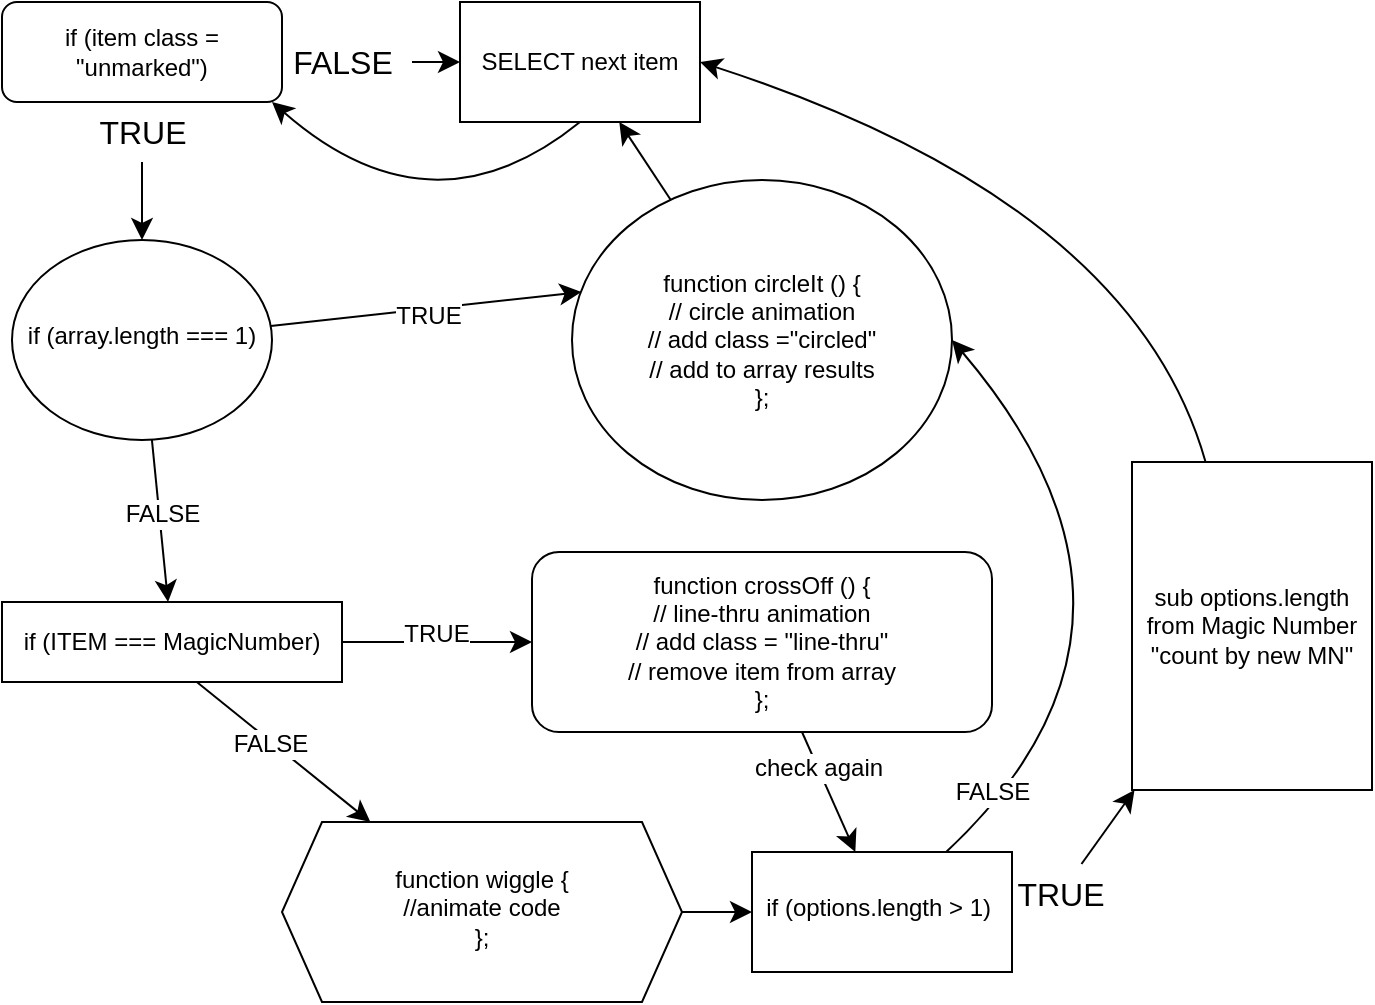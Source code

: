 <mxfile version="24.7.14">
  <diagram id="C5RBs43oDa-KdzZeNtuy" name="Page-1">
    <mxGraphModel dx="901" dy="742" grid="1" gridSize="10" guides="1" tooltips="1" connect="1" arrows="1" fold="1" page="1" pageScale="1" pageWidth="827" pageHeight="1169" math="0" shadow="0">
      <root>
        <mxCell id="WIyWlLk6GJQsqaUBKTNV-0" />
        <mxCell id="WIyWlLk6GJQsqaUBKTNV-1" parent="WIyWlLk6GJQsqaUBKTNV-0" />
        <mxCell id="WIyWlLk6GJQsqaUBKTNV-3" value="if (item class = &quot;unmarked&quot;)" style="rounded=1;whiteSpace=wrap;html=1;fontSize=12;glass=0;strokeWidth=1;shadow=0;" parent="WIyWlLk6GJQsqaUBKTNV-1" vertex="1">
          <mxGeometry x="65" y="30" width="140" height="50" as="geometry" />
        </mxCell>
        <mxCell id="BD42WgskRUeJ-UKjsTUL-19" value="" style="edgeStyle=none;curved=1;rounded=0;orthogonalLoop=1;jettySize=auto;html=1;fontSize=12;startSize=8;endSize=8;entryX=0.5;entryY=0;entryDx=0;entryDy=0;" edge="1" parent="WIyWlLk6GJQsqaUBKTNV-1" source="WIyWlLk6GJQsqaUBKTNV-12" target="WIyWlLk6GJQsqaUBKTNV-12">
          <mxGeometry relative="1" as="geometry" />
        </mxCell>
        <mxCell id="BD42WgskRUeJ-UKjsTUL-72" value="" style="edgeStyle=none;curved=1;rounded=0;orthogonalLoop=1;jettySize=auto;html=1;fontSize=12;startSize=8;endSize=8;" edge="1" parent="WIyWlLk6GJQsqaUBKTNV-1" source="WIyWlLk6GJQsqaUBKTNV-12" target="BD42WgskRUeJ-UKjsTUL-62">
          <mxGeometry relative="1" as="geometry" />
        </mxCell>
        <mxCell id="BD42WgskRUeJ-UKjsTUL-73" value="check again" style="edgeLabel;html=1;align=center;verticalAlign=middle;resizable=0;points=[];fontSize=12;" vertex="1" connectable="0" parent="BD42WgskRUeJ-UKjsTUL-72">
          <mxGeometry x="-0.4" relative="1" as="geometry">
            <mxPoint as="offset" />
          </mxGeometry>
        </mxCell>
        <mxCell id="WIyWlLk6GJQsqaUBKTNV-12" value="function crossOff () {&lt;br&gt;// line-thru animation&lt;br&gt;// add class = &quot;line-thru&quot;&lt;br&gt;// remove item from array&lt;br&gt;&lt;div&gt;};&lt;/div&gt;" style="rounded=1;whiteSpace=wrap;html=1;fontSize=12;glass=0;strokeWidth=1;shadow=0;" parent="WIyWlLk6GJQsqaUBKTNV-1" vertex="1">
          <mxGeometry x="330" y="305" width="230" height="90" as="geometry" />
        </mxCell>
        <mxCell id="BD42WgskRUeJ-UKjsTUL-14" value="" style="edgeStyle=none;curved=1;rounded=0;orthogonalLoop=1;jettySize=auto;html=1;fontSize=12;startSize=8;endSize=8;" edge="1" parent="WIyWlLk6GJQsqaUBKTNV-1" source="BD42WgskRUeJ-UKjsTUL-2" target="BD42WgskRUeJ-UKjsTUL-22">
          <mxGeometry relative="1" as="geometry">
            <mxPoint x="333.865" y="273.572" as="targetPoint" />
          </mxGeometry>
        </mxCell>
        <mxCell id="BD42WgskRUeJ-UKjsTUL-2" value="TRUE" style="text;html=1;align=center;verticalAlign=middle;resizable=0;points=[];autosize=1;strokeColor=none;fillColor=none;fontSize=16;" vertex="1" parent="WIyWlLk6GJQsqaUBKTNV-1">
          <mxGeometry x="100" y="80" width="70" height="30" as="geometry" />
        </mxCell>
        <mxCell id="BD42WgskRUeJ-UKjsTUL-8" value="" style="edgeStyle=none;curved=1;rounded=0;orthogonalLoop=1;jettySize=auto;html=1;fontSize=12;startSize=8;endSize=8;" edge="1" parent="WIyWlLk6GJQsqaUBKTNV-1">
          <mxGeometry relative="1" as="geometry">
            <mxPoint x="640" y="240" as="sourcePoint" />
            <mxPoint x="640" y="240" as="targetPoint" />
          </mxGeometry>
        </mxCell>
        <mxCell id="BD42WgskRUeJ-UKjsTUL-58" value="" style="edgeStyle=none;curved=1;rounded=0;orthogonalLoop=1;jettySize=auto;html=1;fontSize=12;startSize=8;endSize=8;" edge="1" parent="WIyWlLk6GJQsqaUBKTNV-1" source="BD42WgskRUeJ-UKjsTUL-6" target="BD42WgskRUeJ-UKjsTUL-57">
          <mxGeometry relative="1" as="geometry" />
        </mxCell>
        <mxCell id="BD42WgskRUeJ-UKjsTUL-6" value="&lt;div&gt;FALSE&lt;/div&gt;" style="text;html=1;align=center;verticalAlign=middle;resizable=0;points=[];autosize=1;strokeColor=none;fillColor=none;fontSize=16;" vertex="1" parent="WIyWlLk6GJQsqaUBKTNV-1">
          <mxGeometry x="200" y="45" width="70" height="30" as="geometry" />
        </mxCell>
        <mxCell id="BD42WgskRUeJ-UKjsTUL-34" value="" style="edgeStyle=none;curved=1;rounded=0;orthogonalLoop=1;jettySize=auto;html=1;fontSize=12;startSize=8;endSize=8;exitX=0.75;exitY=1;exitDx=0;exitDy=0;" edge="1" parent="WIyWlLk6GJQsqaUBKTNV-1" target="BD42WgskRUeJ-UKjsTUL-28">
          <mxGeometry relative="1" as="geometry">
            <mxPoint x="150" y="360" as="sourcePoint" />
            <mxPoint x="150" y="470" as="targetPoint" />
          </mxGeometry>
        </mxCell>
        <mxCell id="BD42WgskRUeJ-UKjsTUL-35" value="FALSE" style="edgeLabel;html=1;align=center;verticalAlign=middle;resizable=0;points=[];fontSize=12;" vertex="1" connectable="0" parent="BD42WgskRUeJ-UKjsTUL-34">
          <mxGeometry x="0.003" y="-1" relative="1" as="geometry">
            <mxPoint as="offset" />
          </mxGeometry>
        </mxCell>
        <mxCell id="BD42WgskRUeJ-UKjsTUL-40" value="" style="edgeStyle=none;curved=1;rounded=0;orthogonalLoop=1;jettySize=auto;html=1;fontSize=12;startSize=8;endSize=8;" edge="1" parent="WIyWlLk6GJQsqaUBKTNV-1" source="BD42WgskRUeJ-UKjsTUL-18" target="WIyWlLk6GJQsqaUBKTNV-12">
          <mxGeometry relative="1" as="geometry" />
        </mxCell>
        <mxCell id="BD42WgskRUeJ-UKjsTUL-42" value="TRUE" style="edgeLabel;html=1;align=center;verticalAlign=middle;resizable=0;points=[];fontSize=12;" vertex="1" connectable="0" parent="BD42WgskRUeJ-UKjsTUL-40">
          <mxGeometry x="-0.025" y="4" relative="1" as="geometry">
            <mxPoint as="offset" />
          </mxGeometry>
        </mxCell>
        <mxCell id="BD42WgskRUeJ-UKjsTUL-18" value="&lt;span style=&quot;text-wrap: nowrap; background-color: rgb(255, 255, 255);&quot;&gt;if (ITEM === MagicNumber)&lt;/span&gt;" style="rounded=0;whiteSpace=wrap;html=1;" vertex="1" parent="WIyWlLk6GJQsqaUBKTNV-1">
          <mxGeometry x="65" y="330" width="170" height="40" as="geometry" />
        </mxCell>
        <mxCell id="BD42WgskRUeJ-UKjsTUL-24" value="" style="edgeStyle=none;curved=1;rounded=0;orthogonalLoop=1;jettySize=auto;html=1;fontSize=12;startSize=8;endSize=8;entryX=0.025;entryY=0.35;entryDx=0;entryDy=0;entryPerimeter=0;" edge="1" parent="WIyWlLk6GJQsqaUBKTNV-1" source="BD42WgskRUeJ-UKjsTUL-22" target="BD42WgskRUeJ-UKjsTUL-25">
          <mxGeometry relative="1" as="geometry">
            <mxPoint x="720" y="410" as="targetPoint" />
          </mxGeometry>
        </mxCell>
        <mxCell id="BD42WgskRUeJ-UKjsTUL-41" value="TRUE" style="edgeLabel;html=1;align=center;verticalAlign=middle;resizable=0;points=[];fontSize=12;" vertex="1" connectable="0" parent="BD42WgskRUeJ-UKjsTUL-24">
          <mxGeometry x="0.002" y="-3" relative="1" as="geometry">
            <mxPoint as="offset" />
          </mxGeometry>
        </mxCell>
        <mxCell id="BD42WgskRUeJ-UKjsTUL-38" style="edgeStyle=none;curved=1;rounded=0;orthogonalLoop=1;jettySize=auto;html=1;fontSize=12;startSize=8;endSize=8;" edge="1" parent="WIyWlLk6GJQsqaUBKTNV-1" source="BD42WgskRUeJ-UKjsTUL-22" target="BD42WgskRUeJ-UKjsTUL-18">
          <mxGeometry relative="1" as="geometry" />
        </mxCell>
        <mxCell id="BD42WgskRUeJ-UKjsTUL-47" value="FALSE" style="edgeLabel;html=1;align=center;verticalAlign=middle;resizable=0;points=[];fontSize=12;" vertex="1" connectable="0" parent="BD42WgskRUeJ-UKjsTUL-38">
          <mxGeometry x="-0.089" y="1" relative="1" as="geometry">
            <mxPoint as="offset" />
          </mxGeometry>
        </mxCell>
        <mxCell id="BD42WgskRUeJ-UKjsTUL-22" value="if (array.length === 1)" style="ellipse;whiteSpace=wrap;html=1;shadow=0;strokeWidth=1;spacing=6;spacingTop=-4;" vertex="1" parent="WIyWlLk6GJQsqaUBKTNV-1">
          <mxGeometry x="70" y="149" width="130" height="100" as="geometry" />
        </mxCell>
        <mxCell id="BD42WgskRUeJ-UKjsTUL-71" value="" style="edgeStyle=none;curved=1;rounded=0;orthogonalLoop=1;jettySize=auto;html=1;fontSize=12;startSize=8;endSize=8;" edge="1" parent="WIyWlLk6GJQsqaUBKTNV-1" source="BD42WgskRUeJ-UKjsTUL-25" target="BD42WgskRUeJ-UKjsTUL-57">
          <mxGeometry relative="1" as="geometry" />
        </mxCell>
        <mxCell id="BD42WgskRUeJ-UKjsTUL-25" value="function circleIt () {&lt;div&gt;// circle animation&lt;div&gt;// add class =&lt;span style=&quot;background-color: initial;&quot;&gt;&quot;circled&quot;&lt;/span&gt;&lt;/div&gt;&lt;div&gt;// add to array results&lt;br&gt;&lt;/div&gt;&lt;/div&gt;&lt;div&gt;};&lt;/div&gt;" style="ellipse;whiteSpace=wrap;html=1;" vertex="1" parent="WIyWlLk6GJQsqaUBKTNV-1">
          <mxGeometry x="350" y="119" width="190" height="160" as="geometry" />
        </mxCell>
        <mxCell id="BD42WgskRUeJ-UKjsTUL-63" value="" style="edgeStyle=none;curved=1;rounded=0;orthogonalLoop=1;jettySize=auto;html=1;fontSize=12;startSize=8;endSize=8;" edge="1" parent="WIyWlLk6GJQsqaUBKTNV-1" source="BD42WgskRUeJ-UKjsTUL-28" target="BD42WgskRUeJ-UKjsTUL-62">
          <mxGeometry relative="1" as="geometry" />
        </mxCell>
        <mxCell id="BD42WgskRUeJ-UKjsTUL-28" value="function wiggle {&lt;div&gt;//animate code&lt;/div&gt;&lt;div&gt;};&lt;/div&gt;" style="shape=hexagon;perimeter=hexagonPerimeter2;whiteSpace=wrap;html=1;fixedSize=1;shadow=0;strokeWidth=1;spacing=6;spacingTop=-4;" vertex="1" parent="WIyWlLk6GJQsqaUBKTNV-1">
          <mxGeometry x="205" y="440" width="200" height="90" as="geometry" />
        </mxCell>
        <mxCell id="BD42WgskRUeJ-UKjsTUL-60" value="" style="edgeStyle=none;curved=1;rounded=0;orthogonalLoop=1;jettySize=auto;html=1;fontSize=12;startSize=8;endSize=8;exitX=0.5;exitY=1;exitDx=0;exitDy=0;" edge="1" parent="WIyWlLk6GJQsqaUBKTNV-1" source="BD42WgskRUeJ-UKjsTUL-57">
          <mxGeometry relative="1" as="geometry">
            <mxPoint x="289" y="74.167" as="sourcePoint" />
            <mxPoint x="200" y="80" as="targetPoint" />
            <Array as="points">
              <mxPoint x="280" y="150" />
            </Array>
          </mxGeometry>
        </mxCell>
        <mxCell id="BD42WgskRUeJ-UKjsTUL-57" value="SELECT next item" style="whiteSpace=wrap;html=1;" vertex="1" parent="WIyWlLk6GJQsqaUBKTNV-1">
          <mxGeometry x="294" y="30" width="120" height="60" as="geometry" />
        </mxCell>
        <mxCell id="BD42WgskRUeJ-UKjsTUL-69" value="" style="edgeStyle=none;curved=1;rounded=0;orthogonalLoop=1;jettySize=auto;html=1;fontSize=12;startSize=8;endSize=8;entryX=1;entryY=0.5;entryDx=0;entryDy=0;" edge="1" parent="WIyWlLk6GJQsqaUBKTNV-1" source="BD42WgskRUeJ-UKjsTUL-62" target="BD42WgskRUeJ-UKjsTUL-25">
          <mxGeometry relative="1" as="geometry">
            <Array as="points">
              <mxPoint x="660" y="340" />
            </Array>
          </mxGeometry>
        </mxCell>
        <mxCell id="BD42WgskRUeJ-UKjsTUL-70" value="FALSE" style="edgeLabel;html=1;align=center;verticalAlign=middle;resizable=0;points=[];fontSize=12;" vertex="1" connectable="0" parent="BD42WgskRUeJ-UKjsTUL-69">
          <mxGeometry x="-0.558" y="10" relative="1" as="geometry">
            <mxPoint x="-27" y="30" as="offset" />
          </mxGeometry>
        </mxCell>
        <mxCell id="BD42WgskRUeJ-UKjsTUL-62" value="if (options.length &amp;gt; 1)&amp;nbsp;" style="whiteSpace=wrap;html=1;shadow=0;strokeWidth=1;spacing=6;spacingTop=-4;" vertex="1" parent="WIyWlLk6GJQsqaUBKTNV-1">
          <mxGeometry x="440" y="455" width="130" height="60" as="geometry" />
        </mxCell>
        <mxCell id="BD42WgskRUeJ-UKjsTUL-66" value="" style="edgeStyle=none;curved=1;rounded=0;orthogonalLoop=1;jettySize=auto;html=1;fontSize=12;startSize=8;endSize=8;" edge="1" parent="WIyWlLk6GJQsqaUBKTNV-1" source="BD42WgskRUeJ-UKjsTUL-64" target="BD42WgskRUeJ-UKjsTUL-65">
          <mxGeometry relative="1" as="geometry" />
        </mxCell>
        <mxCell id="BD42WgskRUeJ-UKjsTUL-64" value="TRUE" style="text;html=1;align=center;verticalAlign=middle;resizable=0;points=[];autosize=1;strokeColor=none;fillColor=none;fontSize=16;" vertex="1" parent="WIyWlLk6GJQsqaUBKTNV-1">
          <mxGeometry x="559" y="461" width="70" height="30" as="geometry" />
        </mxCell>
        <mxCell id="BD42WgskRUeJ-UKjsTUL-68" value="" style="edgeStyle=none;curved=1;rounded=0;orthogonalLoop=1;jettySize=auto;html=1;fontSize=12;startSize=8;endSize=8;entryX=1;entryY=0.5;entryDx=0;entryDy=0;" edge="1" parent="WIyWlLk6GJQsqaUBKTNV-1" source="BD42WgskRUeJ-UKjsTUL-65" target="BD42WgskRUeJ-UKjsTUL-57">
          <mxGeometry relative="1" as="geometry">
            <mxPoint x="710" y="390" as="targetPoint" />
            <Array as="points">
              <mxPoint x="630" y="130" />
            </Array>
          </mxGeometry>
        </mxCell>
        <mxCell id="BD42WgskRUeJ-UKjsTUL-65" value="sub options.length from Magic Number&lt;div&gt;&quot;count by new MN&quot;&lt;/div&gt;" style="whiteSpace=wrap;html=1;" vertex="1" parent="WIyWlLk6GJQsqaUBKTNV-1">
          <mxGeometry x="630" y="260" width="120" height="164" as="geometry" />
        </mxCell>
      </root>
    </mxGraphModel>
  </diagram>
</mxfile>
